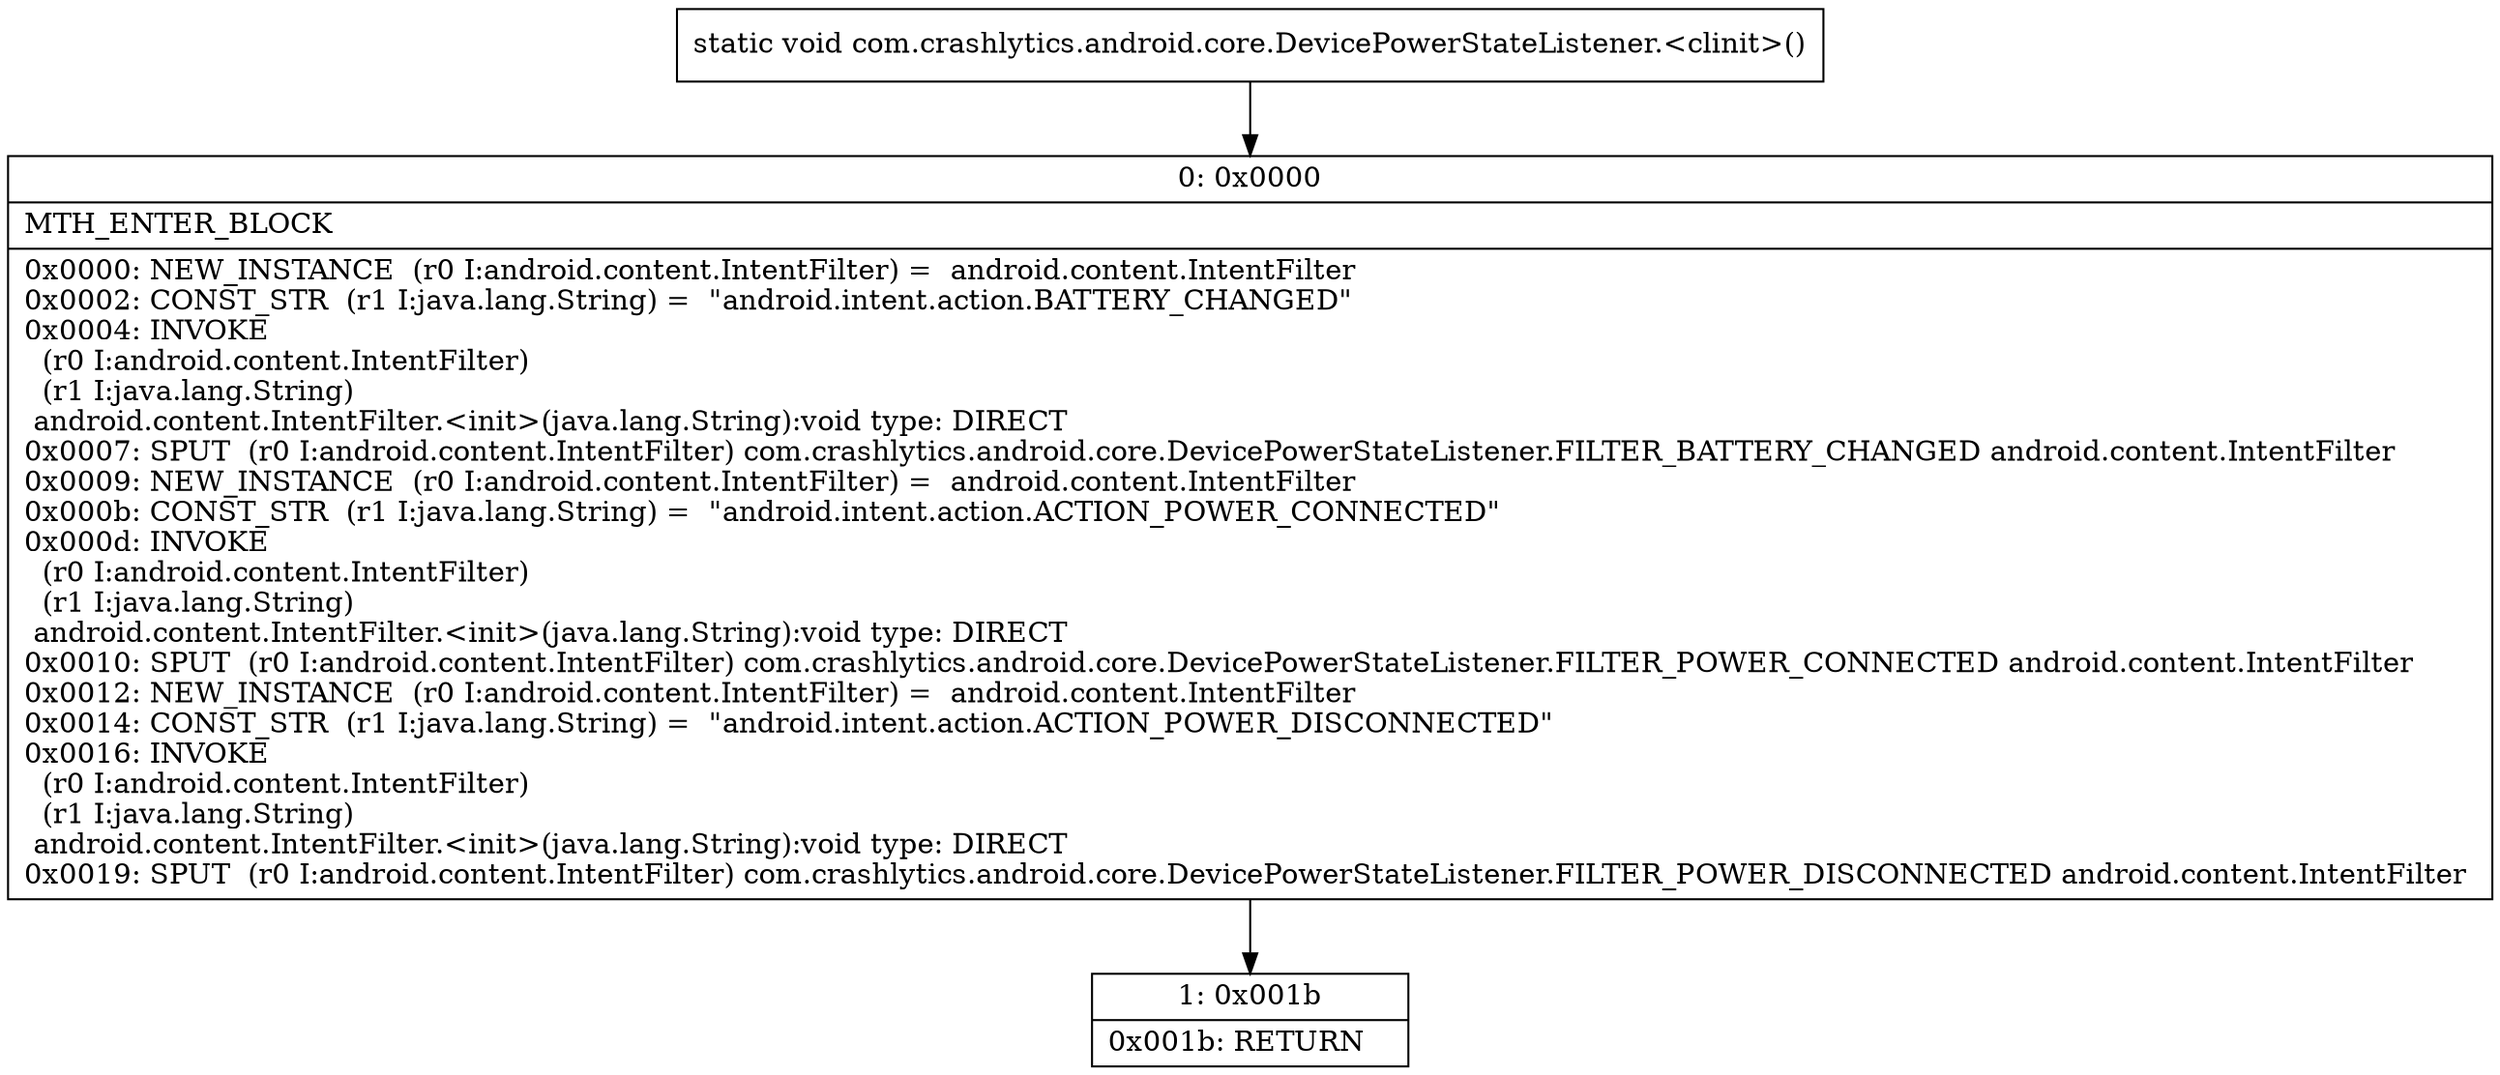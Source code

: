 digraph "CFG forcom.crashlytics.android.core.DevicePowerStateListener.\<clinit\>()V" {
Node_0 [shape=record,label="{0\:\ 0x0000|MTH_ENTER_BLOCK\l|0x0000: NEW_INSTANCE  (r0 I:android.content.IntentFilter) =  android.content.IntentFilter \l0x0002: CONST_STR  (r1 I:java.lang.String) =  \"android.intent.action.BATTERY_CHANGED\" \l0x0004: INVOKE  \l  (r0 I:android.content.IntentFilter)\l  (r1 I:java.lang.String)\l android.content.IntentFilter.\<init\>(java.lang.String):void type: DIRECT \l0x0007: SPUT  (r0 I:android.content.IntentFilter) com.crashlytics.android.core.DevicePowerStateListener.FILTER_BATTERY_CHANGED android.content.IntentFilter \l0x0009: NEW_INSTANCE  (r0 I:android.content.IntentFilter) =  android.content.IntentFilter \l0x000b: CONST_STR  (r1 I:java.lang.String) =  \"android.intent.action.ACTION_POWER_CONNECTED\" \l0x000d: INVOKE  \l  (r0 I:android.content.IntentFilter)\l  (r1 I:java.lang.String)\l android.content.IntentFilter.\<init\>(java.lang.String):void type: DIRECT \l0x0010: SPUT  (r0 I:android.content.IntentFilter) com.crashlytics.android.core.DevicePowerStateListener.FILTER_POWER_CONNECTED android.content.IntentFilter \l0x0012: NEW_INSTANCE  (r0 I:android.content.IntentFilter) =  android.content.IntentFilter \l0x0014: CONST_STR  (r1 I:java.lang.String) =  \"android.intent.action.ACTION_POWER_DISCONNECTED\" \l0x0016: INVOKE  \l  (r0 I:android.content.IntentFilter)\l  (r1 I:java.lang.String)\l android.content.IntentFilter.\<init\>(java.lang.String):void type: DIRECT \l0x0019: SPUT  (r0 I:android.content.IntentFilter) com.crashlytics.android.core.DevicePowerStateListener.FILTER_POWER_DISCONNECTED android.content.IntentFilter \l}"];
Node_1 [shape=record,label="{1\:\ 0x001b|0x001b: RETURN   \l}"];
MethodNode[shape=record,label="{static void com.crashlytics.android.core.DevicePowerStateListener.\<clinit\>() }"];
MethodNode -> Node_0;
Node_0 -> Node_1;
}

